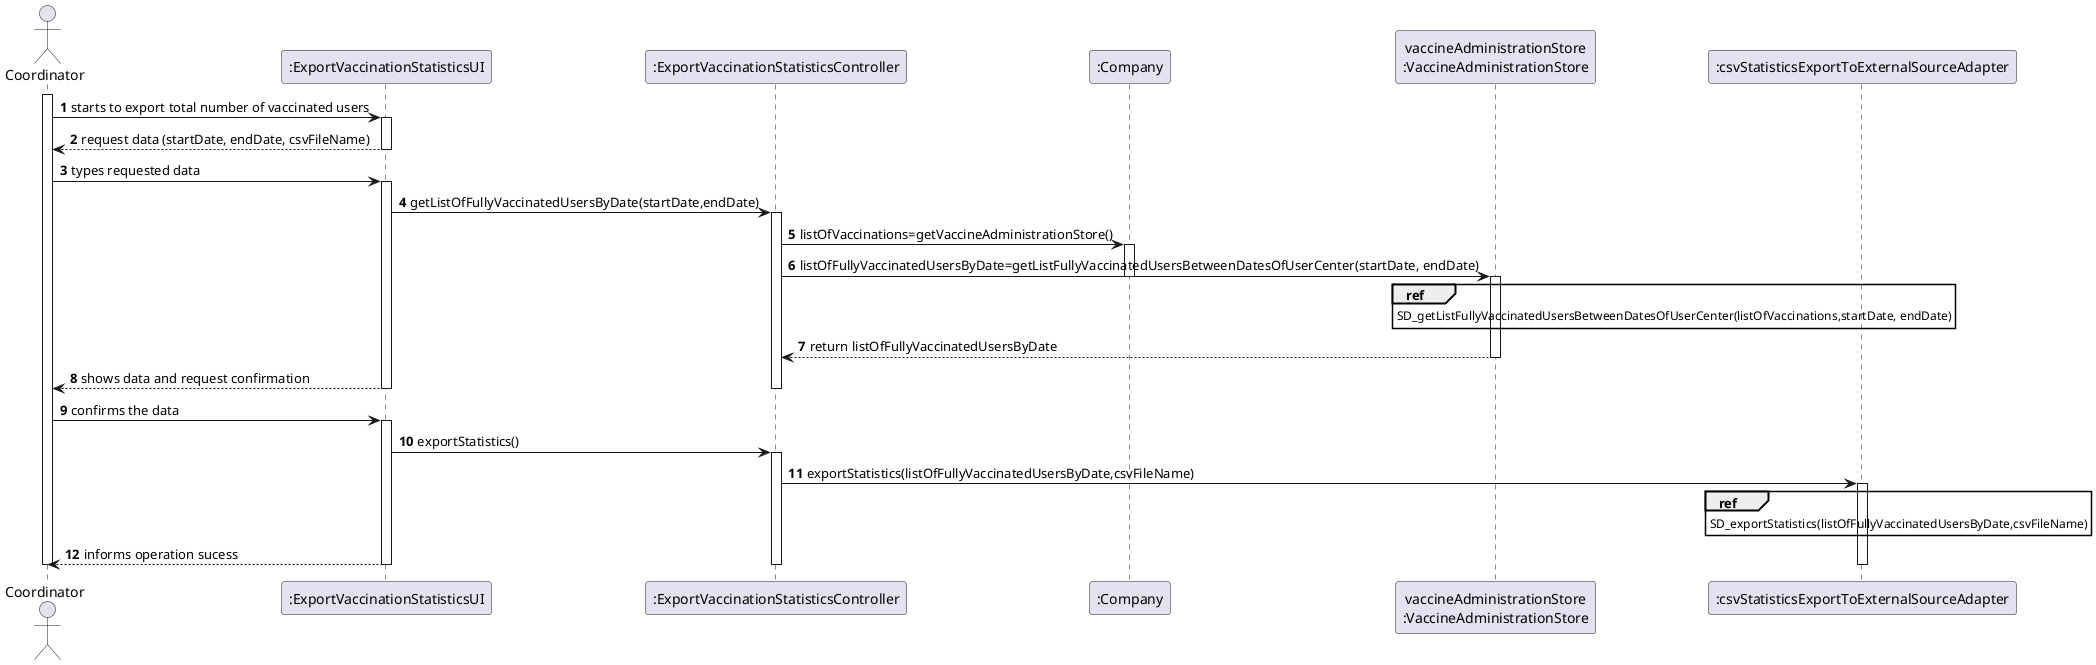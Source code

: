 @startuml
autonumber
'hide footbox
actor "Coordinator" as Coordinator

participant ":ExportVaccinationStatisticsUI" as ExportVaccinationStatisticsUI
participant ":ExportVaccinationStatisticsController" as ExportVaccinationStatisticsController
participant ":Company" as Company
participant "vaccineAdministrationStore\n:VaccineAdministrationStore" as VaccineAdministrationStore
participant ":csvStatisticsExportToExternalSourceAdapter" as CSVStatisticsExportToExternalSourceAdapter

activate Coordinator

Coordinator -> ExportVaccinationStatisticsUI : starts to export total number of vaccinated users
activate ExportVaccinationStatisticsUI

'request ---------------------------------------------------------------------------------------------------------------
'-----------------------------------------------------------------------------------------------------------------------
ExportVaccinationStatisticsUI --> Coordinator : request data (startDate, endDate, csvFileName)
deactivate ExportVaccinationStatisticsUI

'types
Coordinator -> ExportVaccinationStatisticsUI : types requested data
activate ExportVaccinationStatisticsUI

ExportVaccinationStatisticsUI -> ExportVaccinationStatisticsController : getListOfFullyVaccinatedUsersByDate(startDate,endDate)
activate ExportVaccinationStatisticsController

'company
ExportVaccinationStatisticsController -> Company : listOfVaccinations=getVaccineAdministrationStore()
activate Company

ExportVaccinationStatisticsController -> VaccineAdministrationStore : listOfFullyVaccinatedUsersByDate=getListFullyVaccinatedUsersBetweenDatesOfUserCenter(startDate, endDate)
deactivate Company
activate VaccineAdministrationStore

ref over VaccineAdministrationStore : SD_getListFullyVaccinatedUsersBetweenDatesOfUserCenter(listOfVaccinations,startDate, endDate)

VaccineAdministrationStore --> ExportVaccinationStatisticsController : return listOfFullyVaccinatedUsersByDate
deactivate VaccineAdministrationStore

'request ---------------------------------------------------------------------------------------------------------------
'-----------------------------------------------------------------------------------------------------------------------
ExportVaccinationStatisticsUI --> Coordinator : shows data and request confirmation
deactivate ExportVaccinationStatisticsController
deactivate ExportVaccinationStatisticsUI

'types
Coordinator -> ExportVaccinationStatisticsUI : confirms the data
activate ExportVaccinationStatisticsUI

'controller
ExportVaccinationStatisticsUI -> ExportVaccinationStatisticsController : exportStatistics()
activate ExportVaccinationStatisticsController

ExportVaccinationStatisticsController -> CSVStatisticsExportToExternalSourceAdapter : exportStatistics(listOfFullyVaccinatedUsersByDate,csvFileName)
activate CSVStatisticsExportToExternalSourceAdapter

ref over CSVStatisticsExportToExternalSourceAdapter : SD_exportStatistics(listOfFullyVaccinatedUsersByDate,csvFileName)


ExportVaccinationStatisticsUI --> Coordinator : informs operation sucess
deactivate ExportVaccinationStatisticsController
deactivate ExportVaccinationStatisticsUI
deactivate Coordinator
deactivate CSVStatisticsExportToExternalSourceAdapter

@enduml